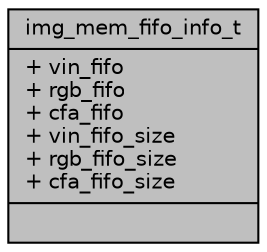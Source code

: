 digraph "img_mem_fifo_info_t"
{
 // INTERACTIVE_SVG=YES
 // LATEX_PDF_SIZE
  bgcolor="transparent";
  edge [fontname="Helvetica",fontsize="10",labelfontname="Helvetica",labelfontsize="10"];
  node [fontname="Helvetica",fontsize="10",shape=record];
  Node1 [label="{img_mem_fifo_info_t\n|+ vin_fifo\l+ rgb_fifo\l+ cfa_fifo\l+ vin_fifo_size\l+ rgb_fifo_size\l+ cfa_fifo_size\l|}",height=0.2,width=0.4,color="black", fillcolor="grey75", style="filled", fontcolor="black",tooltip=" "];
}
